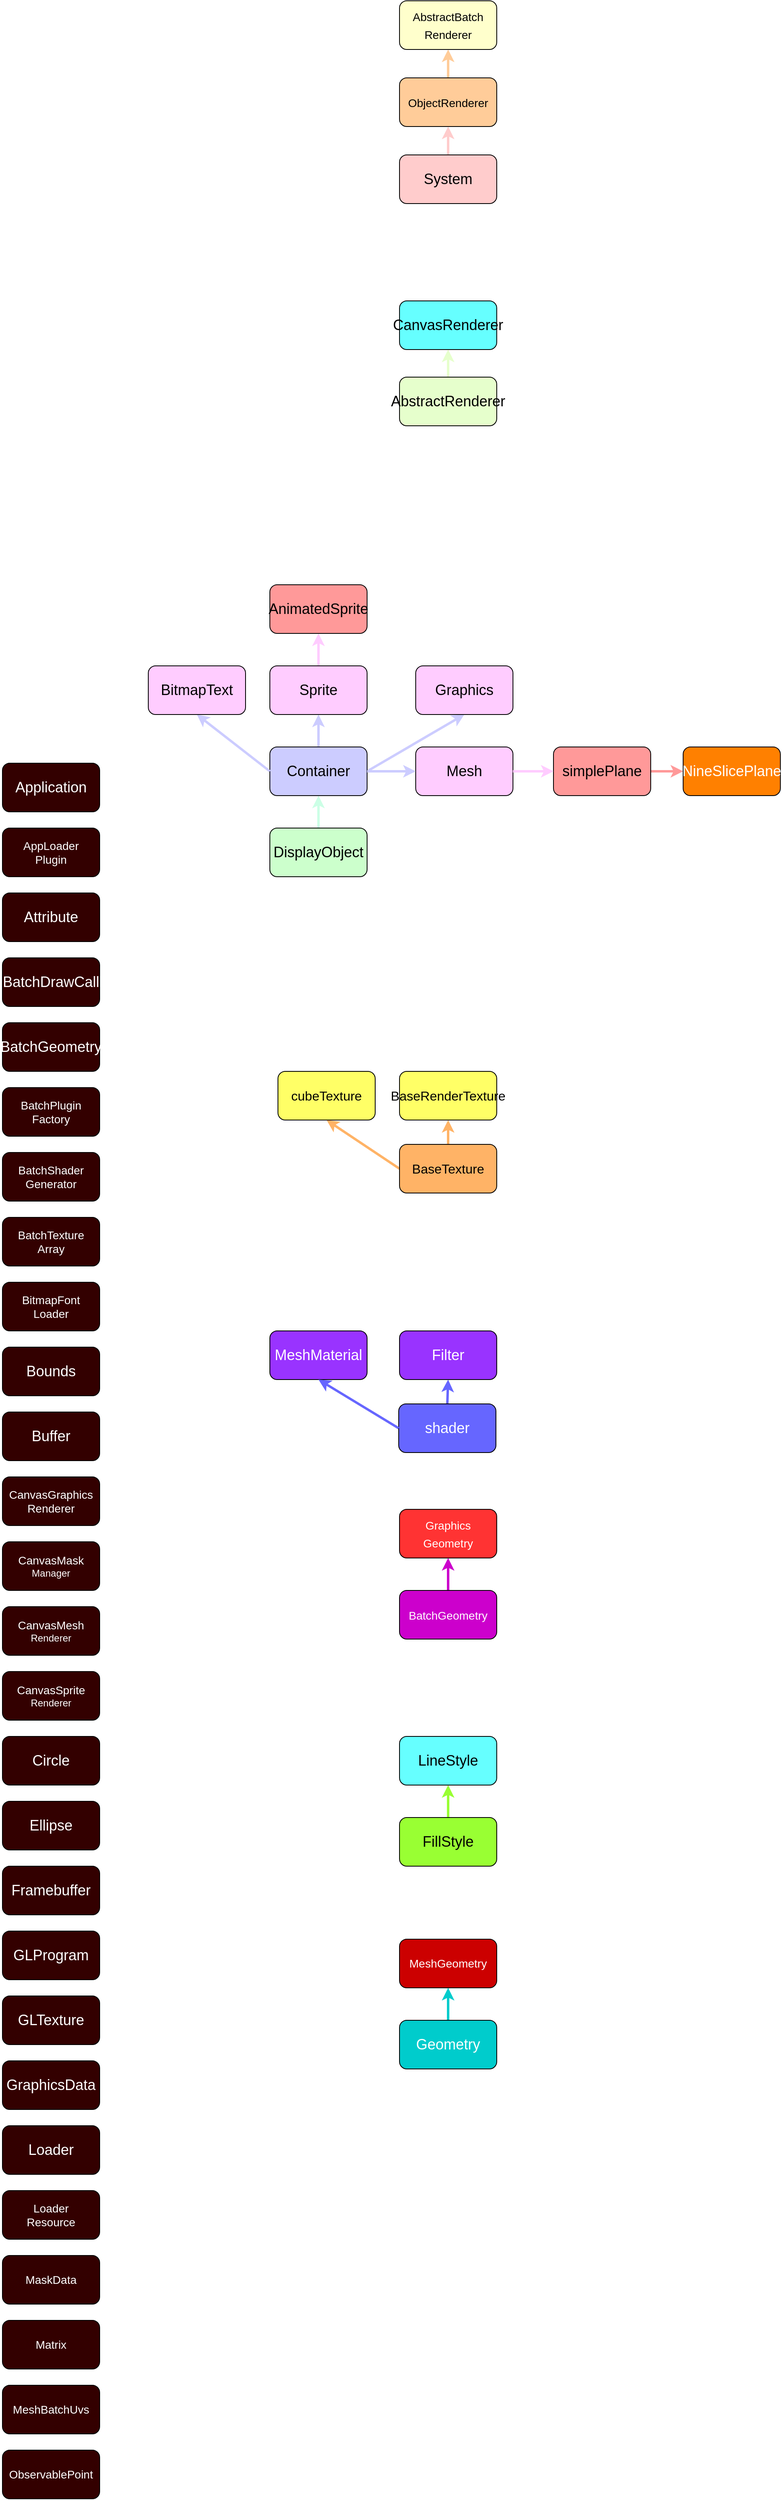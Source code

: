 <mxfile version="12.3.9" type="github" pages="1">
  <diagram id="thLPAHnBat29S-Hlk40B" name="第 1 页">
    <mxGraphModel dx="1695" dy="482" grid="1" gridSize="10" guides="0" tooltips="1" connect="1" arrows="1" fold="1" page="1" pageScale="1" pageWidth="827" pageHeight="1169" math="0" shadow="0">
      <root>
        <mxCell id="0"/>
        <mxCell id="1" parent="0"/>
        <mxCell id="hVxCnSyeNLPReYvmllyp-5" style="rounded=0;orthogonalLoop=1;jettySize=auto;html=1;exitX=0.5;exitY=0;exitDx=0;exitDy=0;entryX=0.5;entryY=1;entryDx=0;entryDy=0;strokeColor=#FFCCCC;strokeWidth=3;" edge="1" parent="1" source="hVxCnSyeNLPReYvmllyp-2" target="hVxCnSyeNLPReYvmllyp-3">
          <mxGeometry relative="1" as="geometry"/>
        </mxCell>
        <mxCell id="hVxCnSyeNLPReYvmllyp-2" value="&lt;font style=&quot;font-size: 18px&quot;&gt;System&lt;/font&gt;" style="rounded=1;whiteSpace=wrap;html=1;fillColor=#FFCCCC;" vertex="1" parent="1">
          <mxGeometry x="340" y="280" width="120" height="60" as="geometry"/>
        </mxCell>
        <mxCell id="hVxCnSyeNLPReYvmllyp-8" style="edgeStyle=none;rounded=0;orthogonalLoop=1;jettySize=auto;html=1;exitX=0.5;exitY=0;exitDx=0;exitDy=0;strokeColor=#FFCC99;strokeWidth=3;" edge="1" parent="1" source="hVxCnSyeNLPReYvmllyp-3" target="hVxCnSyeNLPReYvmllyp-7">
          <mxGeometry relative="1" as="geometry"/>
        </mxCell>
        <mxCell id="hVxCnSyeNLPReYvmllyp-3" value="&lt;font style=&quot;font-size: 14px&quot;&gt;ObjectRenderer&lt;/font&gt;" style="rounded=1;whiteSpace=wrap;html=1;fillColor=#FFCC99;gradientColor=none;fontSize=18;" vertex="1" parent="1">
          <mxGeometry x="340" y="185" width="120" height="60" as="geometry"/>
        </mxCell>
        <mxCell id="hVxCnSyeNLPReYvmllyp-7" value="&lt;font style=&quot;font-size: 14px&quot;&gt;AbstractBatch&lt;br&gt;Renderer&lt;/font&gt;" style="rounded=1;whiteSpace=wrap;html=1;fillColor=#FFFFCC;gradientColor=none;fontSize=18;" vertex="1" parent="1">
          <mxGeometry x="340" y="90" width="120" height="60" as="geometry"/>
        </mxCell>
        <mxCell id="hVxCnSyeNLPReYvmllyp-39" style="edgeStyle=none;rounded=0;orthogonalLoop=1;jettySize=auto;html=1;exitX=0.5;exitY=0;exitDx=0;exitDy=0;entryX=0.5;entryY=1;entryDx=0;entryDy=0;strokeColor=#E6FFCC;strokeWidth=3;" edge="1" parent="1" source="hVxCnSyeNLPReYvmllyp-9" target="hVxCnSyeNLPReYvmllyp-38">
          <mxGeometry relative="1" as="geometry"/>
        </mxCell>
        <mxCell id="hVxCnSyeNLPReYvmllyp-9" value="&lt;span style=&quot;font-size: 18px&quot;&gt;AbstractRenderer&lt;/span&gt;" style="rounded=1;whiteSpace=wrap;html=1;fillColor=#E6FFCC;" vertex="1" parent="1">
          <mxGeometry x="340" y="554" width="120" height="60" as="geometry"/>
        </mxCell>
        <mxCell id="hVxCnSyeNLPReYvmllyp-13" style="edgeStyle=none;rounded=0;orthogonalLoop=1;jettySize=auto;html=1;exitX=0.5;exitY=0;exitDx=0;exitDy=0;entryX=0.5;entryY=1;entryDx=0;entryDy=0;strokeColor=#CCFFE6;strokeWidth=3;" edge="1" parent="1" source="hVxCnSyeNLPReYvmllyp-10" target="hVxCnSyeNLPReYvmllyp-11">
          <mxGeometry relative="1" as="geometry"/>
        </mxCell>
        <mxCell id="hVxCnSyeNLPReYvmllyp-10" value="&lt;span style=&quot;font-size: 18px&quot;&gt;DisplayObject&lt;/span&gt;" style="rounded=1;whiteSpace=wrap;html=1;fillColor=#CCFFCC;gradientColor=none;" vertex="1" parent="1">
          <mxGeometry x="180" y="1110" width="120" height="60" as="geometry"/>
        </mxCell>
        <mxCell id="hVxCnSyeNLPReYvmllyp-15" style="edgeStyle=none;rounded=0;orthogonalLoop=1;jettySize=auto;html=1;exitX=0.5;exitY=0;exitDx=0;exitDy=0;strokeColor=#CCCCFF;strokeWidth=3;" edge="1" parent="1" source="hVxCnSyeNLPReYvmllyp-11" target="hVxCnSyeNLPReYvmllyp-14">
          <mxGeometry relative="1" as="geometry"/>
        </mxCell>
        <mxCell id="hVxCnSyeNLPReYvmllyp-57" style="edgeStyle=none;rounded=0;orthogonalLoop=1;jettySize=auto;html=1;exitX=1;exitY=0.5;exitDx=0;exitDy=0;entryX=0.5;entryY=1;entryDx=0;entryDy=0;strokeColor=#CCCCFF;strokeWidth=3;" edge="1" parent="1" source="hVxCnSyeNLPReYvmllyp-11" target="hVxCnSyeNLPReYvmllyp-56">
          <mxGeometry relative="1" as="geometry"/>
        </mxCell>
        <mxCell id="hVxCnSyeNLPReYvmllyp-11" value="&lt;span style=&quot;font-size: 18px&quot;&gt;Container&lt;/span&gt;" style="rounded=1;whiteSpace=wrap;html=1;fillColor=#CCCCFF;gradientColor=none;" vertex="1" parent="1">
          <mxGeometry x="180" y="1010" width="120" height="60" as="geometry"/>
        </mxCell>
        <mxCell id="hVxCnSyeNLPReYvmllyp-17" style="edgeStyle=none;rounded=0;orthogonalLoop=1;jettySize=auto;html=1;exitX=0.5;exitY=0;exitDx=0;exitDy=0;entryX=0.5;entryY=1;entryDx=0;entryDy=0;strokeColor=#FFCCFF;strokeWidth=3;" edge="1" parent="1" source="hVxCnSyeNLPReYvmllyp-14" target="hVxCnSyeNLPReYvmllyp-16">
          <mxGeometry relative="1" as="geometry"/>
        </mxCell>
        <mxCell id="hVxCnSyeNLPReYvmllyp-14" value="&lt;span style=&quot;font-size: 18px&quot;&gt;Sprite&lt;/span&gt;" style="rounded=1;whiteSpace=wrap;html=1;fillColor=#FFCCFF;gradientColor=none;" vertex="1" parent="1">
          <mxGeometry x="180" y="910" width="120" height="60" as="geometry"/>
        </mxCell>
        <mxCell id="hVxCnSyeNLPReYvmllyp-16" value="&lt;span style=&quot;font-size: 18px&quot;&gt;AnimatedSprite&lt;/span&gt;" style="rounded=1;whiteSpace=wrap;html=1;fillColor=#FF9999;gradientColor=none;" vertex="1" parent="1">
          <mxGeometry x="180" y="810" width="120" height="60" as="geometry"/>
        </mxCell>
        <mxCell id="hVxCnSyeNLPReYvmllyp-18" value="&lt;span style=&quot;font-size: 18px&quot;&gt;&lt;font color=&quot;#ffffff&quot;&gt;Application&lt;/font&gt;&lt;/span&gt;" style="rounded=1;whiteSpace=wrap;html=1;fillColor=#330000;gradientColor=none;" vertex="1" parent="1">
          <mxGeometry x="-150" y="1030" width="120" height="60" as="geometry"/>
        </mxCell>
        <mxCell id="hVxCnSyeNLPReYvmllyp-19" value="&lt;font color=&quot;#ffffff&quot; style=&quot;font-size: 14px&quot;&gt;AppLoader&lt;br&gt;Plugin&lt;/font&gt;" style="rounded=1;whiteSpace=wrap;html=1;fillColor=#330000;gradientColor=none;" vertex="1" parent="1">
          <mxGeometry x="-150" y="1110" width="120" height="60" as="geometry"/>
        </mxCell>
        <mxCell id="hVxCnSyeNLPReYvmllyp-20" value="&lt;span style=&quot;font-size: 18px&quot;&gt;&lt;font color=&quot;#ffffff&quot;&gt;Attribute&lt;/font&gt;&lt;/span&gt;" style="rounded=1;whiteSpace=wrap;html=1;fillColor=#330000;gradientColor=none;" vertex="1" parent="1">
          <mxGeometry x="-150" y="1190" width="120" height="60" as="geometry"/>
        </mxCell>
        <mxCell id="hVxCnSyeNLPReYvmllyp-23" style="edgeStyle=none;rounded=0;orthogonalLoop=1;jettySize=auto;html=1;exitX=0.5;exitY=0;exitDx=0;exitDy=0;strokeColor=#FFB366;strokeWidth=3;" edge="1" parent="1" source="hVxCnSyeNLPReYvmllyp-21" target="hVxCnSyeNLPReYvmllyp-22">
          <mxGeometry relative="1" as="geometry"/>
        </mxCell>
        <mxCell id="hVxCnSyeNLPReYvmllyp-43" style="edgeStyle=none;rounded=0;orthogonalLoop=1;jettySize=auto;html=1;exitX=0;exitY=0.5;exitDx=0;exitDy=0;entryX=0.5;entryY=1;entryDx=0;entryDy=0;strokeColor=#FFB366;strokeWidth=3;" edge="1" parent="1" source="hVxCnSyeNLPReYvmllyp-21" target="hVxCnSyeNLPReYvmllyp-42">
          <mxGeometry relative="1" as="geometry"/>
        </mxCell>
        <mxCell id="hVxCnSyeNLPReYvmllyp-21" value="&lt;font size=&quot;3&quot;&gt;BaseTexture&lt;/font&gt;" style="rounded=1;whiteSpace=wrap;html=1;fillColor=#FFB366;gradientColor=none;" vertex="1" parent="1">
          <mxGeometry x="340" y="1500" width="120" height="60" as="geometry"/>
        </mxCell>
        <mxCell id="hVxCnSyeNLPReYvmllyp-22" value="&lt;font size=&quot;3&quot;&gt;BaseRenderTexture&lt;/font&gt;" style="rounded=1;whiteSpace=wrap;html=1;fillColor=#FFFF66;gradientColor=none;" vertex="1" parent="1">
          <mxGeometry x="340" y="1410" width="120" height="60" as="geometry"/>
        </mxCell>
        <mxCell id="hVxCnSyeNLPReYvmllyp-24" value="&lt;span style=&quot;font-size: 18px&quot;&gt;&lt;font color=&quot;#ffffff&quot;&gt;BatchDrawCall&lt;/font&gt;&lt;/span&gt;" style="rounded=1;whiteSpace=wrap;html=1;fillColor=#330000;gradientColor=none;" vertex="1" parent="1">
          <mxGeometry x="-150" y="1270" width="120" height="60" as="geometry"/>
        </mxCell>
        <mxCell id="hVxCnSyeNLPReYvmllyp-25" value="&lt;font color=&quot;#ffffff&quot; style=&quot;font-size: 18px&quot;&gt;BatchGeometry&lt;/font&gt;" style="rounded=1;whiteSpace=wrap;html=1;fillColor=#330000;gradientColor=none;" vertex="1" parent="1">
          <mxGeometry x="-150" y="1350" width="120" height="60" as="geometry"/>
        </mxCell>
        <mxCell id="hVxCnSyeNLPReYvmllyp-26" value="&lt;font color=&quot;#ffffff&quot; style=&quot;font-size: 14px&quot;&gt;BatchPlugin&lt;br&gt;Factory&lt;/font&gt;" style="rounded=1;whiteSpace=wrap;html=1;fillColor=#330000;gradientColor=none;" vertex="1" parent="1">
          <mxGeometry x="-150" y="1430" width="120" height="60" as="geometry"/>
        </mxCell>
        <mxCell id="hVxCnSyeNLPReYvmllyp-27" value="&lt;font color=&quot;#ffffff&quot; style=&quot;font-size: 14px&quot;&gt;BatchShader&lt;br&gt;Generator&lt;/font&gt;" style="rounded=1;whiteSpace=wrap;html=1;fillColor=#330000;gradientColor=none;" vertex="1" parent="1">
          <mxGeometry x="-150" y="1510" width="120" height="60" as="geometry"/>
        </mxCell>
        <mxCell id="hVxCnSyeNLPReYvmllyp-28" value="&lt;font color=&quot;#ffffff&quot; style=&quot;font-size: 14px&quot;&gt;BatchTexture&lt;br&gt;Array&lt;/font&gt;" style="rounded=1;whiteSpace=wrap;html=1;fillColor=#330000;gradientColor=none;" vertex="1" parent="1">
          <mxGeometry x="-150" y="1590" width="120" height="60" as="geometry"/>
        </mxCell>
        <mxCell id="hVxCnSyeNLPReYvmllyp-29" value="&lt;font color=&quot;#ffffff&quot; style=&quot;font-size: 14px&quot;&gt;BitmapFont&lt;br&gt;Loader&lt;br&gt;&lt;/font&gt;" style="rounded=1;whiteSpace=wrap;html=1;fillColor=#330000;gradientColor=none;" vertex="1" parent="1">
          <mxGeometry x="-150" y="1670" width="120" height="60" as="geometry"/>
        </mxCell>
        <mxCell id="hVxCnSyeNLPReYvmllyp-30" style="edgeStyle=none;rounded=0;orthogonalLoop=1;jettySize=auto;html=1;exitX=0;exitY=0.5;exitDx=0;exitDy=0;strokeColor=#CCCCFF;strokeWidth=3;entryX=0.5;entryY=1;entryDx=0;entryDy=0;" edge="1" parent="1" source="hVxCnSyeNLPReYvmllyp-11" target="hVxCnSyeNLPReYvmllyp-32">
          <mxGeometry relative="1" as="geometry">
            <mxPoint x="250" y="1020" as="sourcePoint"/>
            <mxPoint x="60" y="1030" as="targetPoint"/>
          </mxGeometry>
        </mxCell>
        <mxCell id="hVxCnSyeNLPReYvmllyp-32" value="&lt;span style=&quot;font-size: 18px&quot;&gt;BitmapText&lt;/span&gt;" style="rounded=1;whiteSpace=wrap;html=1;fillColor=#FFCCFF;gradientColor=none;" vertex="1" parent="1">
          <mxGeometry x="30" y="910" width="120" height="60" as="geometry"/>
        </mxCell>
        <mxCell id="hVxCnSyeNLPReYvmllyp-33" value="&lt;font color=&quot;#ffffff&quot;&gt;&lt;font style=&quot;font-size: 18px&quot;&gt;Bounds&lt;/font&gt;&lt;br&gt;&lt;/font&gt;" style="rounded=1;whiteSpace=wrap;html=1;fillColor=#330000;gradientColor=none;" vertex="1" parent="1">
          <mxGeometry x="-150" y="1750" width="120" height="60" as="geometry"/>
        </mxCell>
        <mxCell id="hVxCnSyeNLPReYvmllyp-34" value="&lt;font color=&quot;#ffffff&quot;&gt;&lt;font style=&quot;font-size: 18px&quot;&gt;Buffer&lt;/font&gt;&lt;br&gt;&lt;/font&gt;" style="rounded=1;whiteSpace=wrap;html=1;fillColor=#330000;gradientColor=none;" vertex="1" parent="1">
          <mxGeometry x="-150" y="1830" width="120" height="60" as="geometry"/>
        </mxCell>
        <mxCell id="hVxCnSyeNLPReYvmllyp-35" value="&lt;font color=&quot;#ffffff&quot;&gt;&lt;font style=&quot;font-size: 14px&quot;&gt;&lt;font&gt;CanvasGraphics&lt;br&gt;&lt;/font&gt;Renderer&lt;/font&gt;&lt;br&gt;&lt;/font&gt;" style="rounded=1;whiteSpace=wrap;html=1;fillColor=#330000;gradientColor=none;" vertex="1" parent="1">
          <mxGeometry x="-150" y="1910" width="120" height="60" as="geometry"/>
        </mxCell>
        <mxCell id="hVxCnSyeNLPReYvmllyp-36" value="&lt;font color=&quot;#ffffff&quot;&gt;&lt;font style=&quot;font-size: 14px&quot;&gt;&lt;font&gt;CanvasMask&lt;br&gt;&lt;/font&gt;&lt;/font&gt;Manager&lt;br&gt;&lt;/font&gt;" style="rounded=1;whiteSpace=wrap;html=1;fillColor=#330000;gradientColor=none;" vertex="1" parent="1">
          <mxGeometry x="-150" y="1990" width="120" height="60" as="geometry"/>
        </mxCell>
        <mxCell id="hVxCnSyeNLPReYvmllyp-37" value="&lt;font color=&quot;#ffffff&quot;&gt;&lt;font style=&quot;font-size: 14px&quot;&gt;&lt;font&gt;CanvasMesh&lt;br&gt;&lt;/font&gt;&lt;/font&gt;Renderer&lt;br&gt;&lt;/font&gt;" style="rounded=1;whiteSpace=wrap;html=1;fillColor=#330000;gradientColor=none;" vertex="1" parent="1">
          <mxGeometry x="-150" y="2070" width="120" height="60" as="geometry"/>
        </mxCell>
        <mxCell id="hVxCnSyeNLPReYvmllyp-38" value="&lt;span style=&quot;font-size: 18px&quot;&gt;CanvasRenderer&lt;/span&gt;" style="rounded=1;whiteSpace=wrap;html=1;fillColor=#66FFFF;" vertex="1" parent="1">
          <mxGeometry x="340" y="460" width="120" height="60" as="geometry"/>
        </mxCell>
        <mxCell id="hVxCnSyeNLPReYvmllyp-40" value="&lt;font color=&quot;#ffffff&quot;&gt;&lt;font style=&quot;font-size: 14px&quot;&gt;&lt;font&gt;CanvasSprite&lt;br&gt;&lt;/font&gt;&lt;/font&gt;Renderer&lt;br&gt;&lt;/font&gt;" style="rounded=1;whiteSpace=wrap;html=1;fillColor=#330000;gradientColor=none;" vertex="1" parent="1">
          <mxGeometry x="-150" y="2150" width="120" height="60" as="geometry"/>
        </mxCell>
        <mxCell id="hVxCnSyeNLPReYvmllyp-41" value="&lt;font color=&quot;#ffffff&quot;&gt;&lt;font style=&quot;font-size: 18px&quot;&gt;Circle&lt;/font&gt;&lt;br&gt;&lt;/font&gt;" style="rounded=1;whiteSpace=wrap;html=1;fillColor=#330000;gradientColor=none;" vertex="1" parent="1">
          <mxGeometry x="-150" y="2230" width="120" height="60" as="geometry"/>
        </mxCell>
        <mxCell id="hVxCnSyeNLPReYvmllyp-42" value="&lt;font size=&quot;3&quot;&gt;cubeTexture&lt;/font&gt;" style="rounded=1;whiteSpace=wrap;html=1;fillColor=#FFFF66;gradientColor=none;" vertex="1" parent="1">
          <mxGeometry x="190" y="1410" width="120" height="60" as="geometry"/>
        </mxCell>
        <mxCell id="hVxCnSyeNLPReYvmllyp-44" value="&lt;font color=&quot;#ffffff&quot;&gt;&lt;font style=&quot;font-size: 18px&quot;&gt;Ellipse&lt;/font&gt;&lt;br&gt;&lt;/font&gt;" style="rounded=1;whiteSpace=wrap;html=1;fillColor=#330000;gradientColor=none;" vertex="1" parent="1">
          <mxGeometry x="-150" y="2310" width="120" height="60" as="geometry"/>
        </mxCell>
        <mxCell id="hVxCnSyeNLPReYvmllyp-63" style="edgeStyle=none;rounded=0;orthogonalLoop=1;jettySize=auto;html=1;exitX=0.5;exitY=0;exitDx=0;exitDy=0;entryX=0.5;entryY=1;entryDx=0;entryDy=0;strokeColor=#99FF33;strokeWidth=3;" edge="1" parent="1" source="hVxCnSyeNLPReYvmllyp-45" target="hVxCnSyeNLPReYvmllyp-62">
          <mxGeometry relative="1" as="geometry"/>
        </mxCell>
        <mxCell id="hVxCnSyeNLPReYvmllyp-45" value="&lt;font style=&quot;font-size: 18px&quot;&gt;FillStyle&lt;/font&gt;" style="rounded=1;whiteSpace=wrap;html=1;fillColor=#99FF33;gradientColor=none;" vertex="1" parent="1">
          <mxGeometry x="340" y="2330" width="120" height="60" as="geometry"/>
        </mxCell>
        <mxCell id="hVxCnSyeNLPReYvmllyp-49" style="edgeStyle=none;rounded=0;orthogonalLoop=1;jettySize=auto;html=1;exitX=0.5;exitY=0;exitDx=0;exitDy=0;entryX=0.5;entryY=1;entryDx=0;entryDy=0;strokeColor=#6666FF;strokeWidth=3;" edge="1" parent="1" source="hVxCnSyeNLPReYvmllyp-47" target="hVxCnSyeNLPReYvmllyp-48">
          <mxGeometry relative="1" as="geometry"/>
        </mxCell>
        <mxCell id="hVxCnSyeNLPReYvmllyp-47" value="&lt;font color=&quot;#ffffff&quot; style=&quot;font-size: 18px&quot;&gt;shader&lt;/font&gt;" style="rounded=1;whiteSpace=wrap;html=1;fillColor=#6666FF;gradientColor=none;" vertex="1" parent="1">
          <mxGeometry x="339" y="1820" width="120" height="60" as="geometry"/>
        </mxCell>
        <mxCell id="hVxCnSyeNLPReYvmllyp-48" value="&lt;font color=&quot;#ffffff&quot; style=&quot;font-size: 18px&quot;&gt;Filter&lt;/font&gt;" style="rounded=1;whiteSpace=wrap;html=1;fillColor=#9933FF;gradientColor=none;" vertex="1" parent="1">
          <mxGeometry x="340" y="1730" width="120" height="60" as="geometry"/>
        </mxCell>
        <mxCell id="hVxCnSyeNLPReYvmllyp-52" value="&lt;font color=&quot;#ffffff&quot;&gt;&lt;font style=&quot;font-size: 18px&quot;&gt;Framebuffer&lt;/font&gt;&lt;br&gt;&lt;/font&gt;" style="rounded=1;whiteSpace=wrap;html=1;fillColor=#330000;gradientColor=none;" vertex="1" parent="1">
          <mxGeometry x="-150" y="2390" width="120" height="60" as="geometry"/>
        </mxCell>
        <mxCell id="hVxCnSyeNLPReYvmllyp-73" style="edgeStyle=none;rounded=0;orthogonalLoop=1;jettySize=auto;html=1;exitX=0.5;exitY=0;exitDx=0;exitDy=0;entryX=0.5;entryY=1;entryDx=0;entryDy=0;strokeColor=#00CCCC;strokeWidth=3;" edge="1" parent="1" source="hVxCnSyeNLPReYvmllyp-53" target="hVxCnSyeNLPReYvmllyp-72">
          <mxGeometry relative="1" as="geometry"/>
        </mxCell>
        <mxCell id="hVxCnSyeNLPReYvmllyp-53" value="&lt;font color=&quot;#ffffff&quot;&gt;&lt;span style=&quot;font-size: 18px&quot;&gt;Geometry&lt;/span&gt;&lt;br&gt;&lt;/font&gt;" style="rounded=1;whiteSpace=wrap;html=1;fillColor=#00CCCC;gradientColor=none;" vertex="1" parent="1">
          <mxGeometry x="340" y="2580" width="120" height="60" as="geometry"/>
        </mxCell>
        <mxCell id="hVxCnSyeNLPReYvmllyp-54" value="&lt;font color=&quot;#ffffff&quot;&gt;&lt;span style=&quot;font-size: 18px&quot;&gt;GLProgram&lt;/span&gt;&lt;br&gt;&lt;/font&gt;" style="rounded=1;whiteSpace=wrap;html=1;fillColor=#330000;gradientColor=none;" vertex="1" parent="1">
          <mxGeometry x="-150" y="2470" width="120" height="60" as="geometry"/>
        </mxCell>
        <mxCell id="hVxCnSyeNLPReYvmllyp-55" value="&lt;font color=&quot;#ffffff&quot;&gt;&lt;span style=&quot;font-size: 18px&quot;&gt;GLTexture&lt;/span&gt;&lt;br&gt;&lt;/font&gt;" style="rounded=1;whiteSpace=wrap;html=1;fillColor=#330000;gradientColor=none;" vertex="1" parent="1">
          <mxGeometry x="-150" y="2550" width="120" height="60" as="geometry"/>
        </mxCell>
        <mxCell id="hVxCnSyeNLPReYvmllyp-56" value="&lt;span style=&quot;font-size: 18px&quot;&gt;Graphics&lt;/span&gt;" style="rounded=1;whiteSpace=wrap;html=1;fillColor=#FFCCFF;gradientColor=none;" vertex="1" parent="1">
          <mxGeometry x="360" y="910" width="120" height="60" as="geometry"/>
        </mxCell>
        <mxCell id="hVxCnSyeNLPReYvmllyp-58" value="&lt;font color=&quot;#ffffff&quot;&gt;&lt;span style=&quot;font-size: 18px&quot;&gt;GraphicsData&lt;/span&gt;&lt;br&gt;&lt;/font&gt;" style="rounded=1;whiteSpace=wrap;html=1;fillColor=#330000;gradientColor=none;" vertex="1" parent="1">
          <mxGeometry x="-150" y="2630" width="120" height="60" as="geometry"/>
        </mxCell>
        <mxCell id="hVxCnSyeNLPReYvmllyp-61" style="edgeStyle=none;rounded=0;orthogonalLoop=1;jettySize=auto;html=1;exitX=0.5;exitY=0;exitDx=0;exitDy=0;entryX=0.5;entryY=1;entryDx=0;entryDy=0;strokeColor=#CC00CC;strokeWidth=3;" edge="1" parent="1" source="hVxCnSyeNLPReYvmllyp-59" target="hVxCnSyeNLPReYvmllyp-60">
          <mxGeometry relative="1" as="geometry"/>
        </mxCell>
        <mxCell id="hVxCnSyeNLPReYvmllyp-59" value="&lt;font color=&quot;#ffffff&quot; style=&quot;font-size: 14px&quot;&gt;BatchGeometry&lt;/font&gt;" style="rounded=1;whiteSpace=wrap;html=1;fillColor=#CC00CC;gradientColor=none;fontSize=18;" vertex="1" parent="1">
          <mxGeometry x="340" y="2050" width="120" height="60" as="geometry"/>
        </mxCell>
        <mxCell id="hVxCnSyeNLPReYvmllyp-60" value="&lt;font color=&quot;#ffffff&quot; style=&quot;font-size: 14px&quot;&gt;Graphics&lt;br&gt;Geometry&lt;/font&gt;" style="rounded=1;whiteSpace=wrap;html=1;fillColor=#FF3333;gradientColor=none;fontSize=18;" vertex="1" parent="1">
          <mxGeometry x="340" y="1950" width="120" height="60" as="geometry"/>
        </mxCell>
        <mxCell id="hVxCnSyeNLPReYvmllyp-62" value="&lt;font style=&quot;font-size: 18px&quot;&gt;LineStyle&lt;/font&gt;" style="rounded=1;whiteSpace=wrap;html=1;fillColor=#66FFFF;gradientColor=none;" vertex="1" parent="1">
          <mxGeometry x="340" y="2230" width="120" height="60" as="geometry"/>
        </mxCell>
        <mxCell id="hVxCnSyeNLPReYvmllyp-64" value="&lt;font color=&quot;#ffffff&quot;&gt;&lt;span style=&quot;font-size: 18px&quot;&gt;Loader&lt;/span&gt;&lt;br&gt;&lt;/font&gt;" style="rounded=1;whiteSpace=wrap;html=1;fillColor=#330000;gradientColor=none;" vertex="1" parent="1">
          <mxGeometry x="-150" y="2710" width="120" height="60" as="geometry"/>
        </mxCell>
        <mxCell id="hVxCnSyeNLPReYvmllyp-65" value="&lt;font color=&quot;#ffffff&quot;&gt;&lt;font style=&quot;font-size: 14px&quot;&gt;Loader&lt;br&gt;Resource&lt;/font&gt;&lt;br&gt;&lt;/font&gt;" style="rounded=1;whiteSpace=wrap;html=1;fillColor=#330000;gradientColor=none;" vertex="1" parent="1">
          <mxGeometry x="-150" y="2790" width="120" height="60" as="geometry"/>
        </mxCell>
        <mxCell id="hVxCnSyeNLPReYvmllyp-66" value="&lt;font color=&quot;#ffffff&quot;&gt;&lt;span style=&quot;font-size: 14px&quot;&gt;MaskData&lt;/span&gt;&lt;br&gt;&lt;/font&gt;" style="rounded=1;whiteSpace=wrap;html=1;fillColor=#330000;gradientColor=none;" vertex="1" parent="1">
          <mxGeometry x="-150" y="2870" width="120" height="60" as="geometry"/>
        </mxCell>
        <mxCell id="hVxCnSyeNLPReYvmllyp-67" value="&lt;font color=&quot;#ffffff&quot;&gt;&lt;span style=&quot;font-size: 14px&quot;&gt;Matrix&lt;/span&gt;&lt;br&gt;&lt;/font&gt;" style="rounded=1;whiteSpace=wrap;html=1;fillColor=#330000;gradientColor=none;" vertex="1" parent="1">
          <mxGeometry x="-150" y="2950" width="120" height="60" as="geometry"/>
        </mxCell>
        <mxCell id="hVxCnSyeNLPReYvmllyp-69" value="&lt;span style=&quot;font-size: 18px&quot;&gt;Mesh&lt;/span&gt;" style="rounded=1;whiteSpace=wrap;html=1;fillColor=#FFCCFF;gradientColor=none;" vertex="1" parent="1">
          <mxGeometry x="360" y="1010" width="120" height="60" as="geometry"/>
        </mxCell>
        <mxCell id="hVxCnSyeNLPReYvmllyp-70" style="edgeStyle=none;rounded=0;orthogonalLoop=1;jettySize=auto;html=1;exitX=1;exitY=0.5;exitDx=0;exitDy=0;entryX=0;entryY=0.5;entryDx=0;entryDy=0;strokeColor=#CCCCFF;strokeWidth=3;" edge="1" parent="1" source="hVxCnSyeNLPReYvmllyp-11" target="hVxCnSyeNLPReYvmllyp-69">
          <mxGeometry relative="1" as="geometry">
            <mxPoint x="310" y="1050" as="sourcePoint"/>
            <mxPoint x="430" y="980" as="targetPoint"/>
          </mxGeometry>
        </mxCell>
        <mxCell id="hVxCnSyeNLPReYvmllyp-71" value="&lt;font color=&quot;#ffffff&quot;&gt;&lt;span style=&quot;font-size: 14px&quot;&gt;MeshBatchUvs&lt;/span&gt;&lt;br&gt;&lt;/font&gt;" style="rounded=1;whiteSpace=wrap;html=1;fillColor=#330000;gradientColor=none;" vertex="1" parent="1">
          <mxGeometry x="-150" y="3030" width="120" height="60" as="geometry"/>
        </mxCell>
        <mxCell id="hVxCnSyeNLPReYvmllyp-72" value="&lt;font color=&quot;#ffffff&quot;&gt;&lt;font style=&quot;font-size: 14px&quot;&gt;MeshGeometry&lt;/font&gt;&lt;br&gt;&lt;/font&gt;" style="rounded=1;whiteSpace=wrap;html=1;fillColor=#CC0000;gradientColor=none;" vertex="1" parent="1">
          <mxGeometry x="340" y="2480" width="120" height="60" as="geometry"/>
        </mxCell>
        <mxCell id="hVxCnSyeNLPReYvmllyp-74" value="&lt;font color=&quot;#ffffff&quot; style=&quot;font-size: 18px&quot;&gt;MeshMaterial&lt;/font&gt;" style="rounded=1;whiteSpace=wrap;html=1;fillColor=#9933FF;gradientColor=none;" vertex="1" parent="1">
          <mxGeometry x="180" y="1730" width="120" height="60" as="geometry"/>
        </mxCell>
        <mxCell id="hVxCnSyeNLPReYvmllyp-75" style="edgeStyle=none;rounded=0;orthogonalLoop=1;jettySize=auto;html=1;exitX=0;exitY=0.5;exitDx=0;exitDy=0;entryX=0.5;entryY=1;entryDx=0;entryDy=0;strokeColor=#6666FF;strokeWidth=3;" edge="1" parent="1" source="hVxCnSyeNLPReYvmllyp-47" target="hVxCnSyeNLPReYvmllyp-74">
          <mxGeometry relative="1" as="geometry">
            <mxPoint x="409" y="1830" as="sourcePoint"/>
            <mxPoint x="410" y="1800" as="targetPoint"/>
          </mxGeometry>
        </mxCell>
        <mxCell id="hVxCnSyeNLPReYvmllyp-79" style="edgeStyle=none;rounded=0;orthogonalLoop=1;jettySize=auto;html=1;exitX=1;exitY=0.5;exitDx=0;exitDy=0;entryX=0;entryY=0.5;entryDx=0;entryDy=0;strokeColor=#FF9999;strokeWidth=3;" edge="1" parent="1" source="hVxCnSyeNLPReYvmllyp-76" target="hVxCnSyeNLPReYvmllyp-78">
          <mxGeometry relative="1" as="geometry"/>
        </mxCell>
        <mxCell id="hVxCnSyeNLPReYvmllyp-76" value="&lt;span style=&quot;font-size: 18px&quot;&gt;simplePlane&lt;/span&gt;" style="rounded=1;whiteSpace=wrap;html=1;fillColor=#FF9999;gradientColor=none;" vertex="1" parent="1">
          <mxGeometry x="530" y="1010" width="120" height="60" as="geometry"/>
        </mxCell>
        <mxCell id="hVxCnSyeNLPReYvmllyp-77" style="edgeStyle=none;rounded=0;orthogonalLoop=1;jettySize=auto;html=1;exitX=1;exitY=0.5;exitDx=0;exitDy=0;entryX=0;entryY=0.5;entryDx=0;entryDy=0;strokeColor=#FFCCFF;strokeWidth=3;" edge="1" parent="1" source="hVxCnSyeNLPReYvmllyp-69" target="hVxCnSyeNLPReYvmllyp-76">
          <mxGeometry relative="1" as="geometry">
            <mxPoint x="250" y="920" as="sourcePoint"/>
            <mxPoint x="250" y="880" as="targetPoint"/>
          </mxGeometry>
        </mxCell>
        <mxCell id="hVxCnSyeNLPReYvmllyp-78" value="&lt;font color=&quot;#ffffff&quot;&gt;&lt;span style=&quot;font-size: 18px&quot;&gt;NineSlicePlane&lt;/span&gt;&lt;/font&gt;" style="rounded=1;whiteSpace=wrap;html=1;fillColor=#FF8000;gradientColor=none;" vertex="1" parent="1">
          <mxGeometry x="690" y="1010" width="120" height="60" as="geometry"/>
        </mxCell>
        <mxCell id="hVxCnSyeNLPReYvmllyp-80" value="&lt;font color=&quot;#ffffff&quot;&gt;&lt;span style=&quot;font-size: 14px&quot;&gt;ObservablePoint&lt;/span&gt;&lt;br&gt;&lt;/font&gt;" style="rounded=1;whiteSpace=wrap;html=1;fillColor=#330000;gradientColor=none;" vertex="1" parent="1">
          <mxGeometry x="-150" y="3110" width="120" height="60" as="geometry"/>
        </mxCell>
      </root>
    </mxGraphModel>
  </diagram>
</mxfile>
